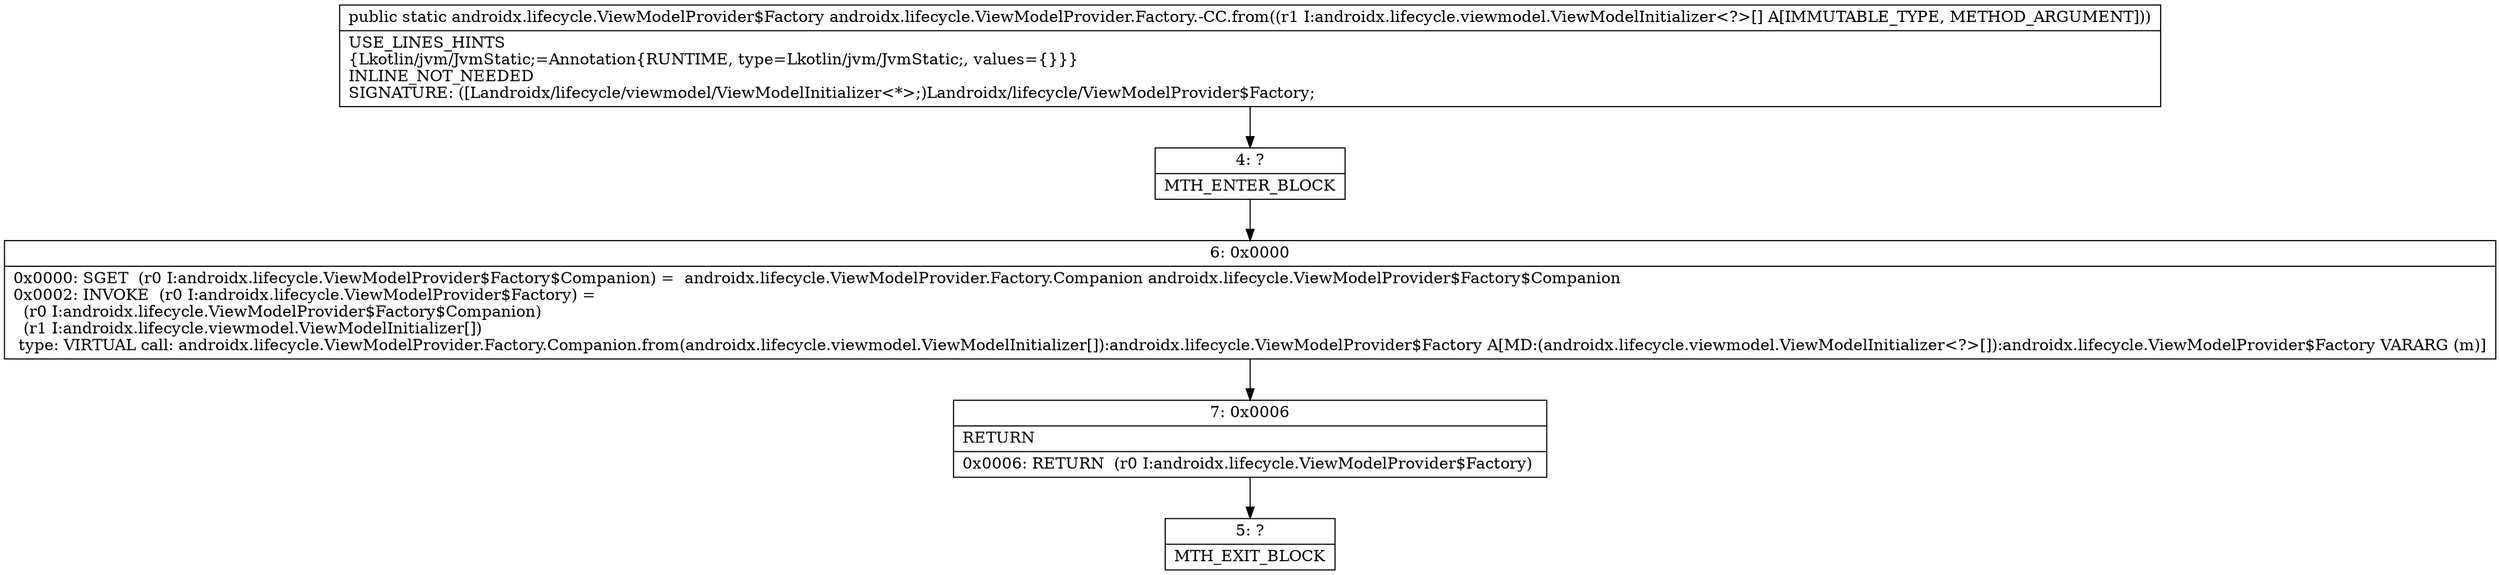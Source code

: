 digraph "CFG forandroidx.lifecycle.ViewModelProvider.Factory.\-CC.from([Landroidx\/lifecycle\/viewmodel\/ViewModelInitializer;)Landroidx\/lifecycle\/ViewModelProvider$Factory;" {
Node_4 [shape=record,label="{4\:\ ?|MTH_ENTER_BLOCK\l}"];
Node_6 [shape=record,label="{6\:\ 0x0000|0x0000: SGET  (r0 I:androidx.lifecycle.ViewModelProvider$Factory$Companion) =  androidx.lifecycle.ViewModelProvider.Factory.Companion androidx.lifecycle.ViewModelProvider$Factory$Companion \l0x0002: INVOKE  (r0 I:androidx.lifecycle.ViewModelProvider$Factory) = \l  (r0 I:androidx.lifecycle.ViewModelProvider$Factory$Companion)\l  (r1 I:androidx.lifecycle.viewmodel.ViewModelInitializer[])\l type: VIRTUAL call: androidx.lifecycle.ViewModelProvider.Factory.Companion.from(androidx.lifecycle.viewmodel.ViewModelInitializer[]):androidx.lifecycle.ViewModelProvider$Factory A[MD:(androidx.lifecycle.viewmodel.ViewModelInitializer\<?\>[]):androidx.lifecycle.ViewModelProvider$Factory VARARG (m)]\l}"];
Node_7 [shape=record,label="{7\:\ 0x0006|RETURN\l|0x0006: RETURN  (r0 I:androidx.lifecycle.ViewModelProvider$Factory) \l}"];
Node_5 [shape=record,label="{5\:\ ?|MTH_EXIT_BLOCK\l}"];
MethodNode[shape=record,label="{public static androidx.lifecycle.ViewModelProvider$Factory androidx.lifecycle.ViewModelProvider.Factory.\-CC.from((r1 I:androidx.lifecycle.viewmodel.ViewModelInitializer\<?\>[] A[IMMUTABLE_TYPE, METHOD_ARGUMENT]))  | USE_LINES_HINTS\l\{Lkotlin\/jvm\/JvmStatic;=Annotation\{RUNTIME, type=Lkotlin\/jvm\/JvmStatic;, values=\{\}\}\}\lINLINE_NOT_NEEDED\lSIGNATURE: ([Landroidx\/lifecycle\/viewmodel\/ViewModelInitializer\<*\>;)Landroidx\/lifecycle\/ViewModelProvider$Factory;\l}"];
MethodNode -> Node_4;Node_4 -> Node_6;
Node_6 -> Node_7;
Node_7 -> Node_5;
}

